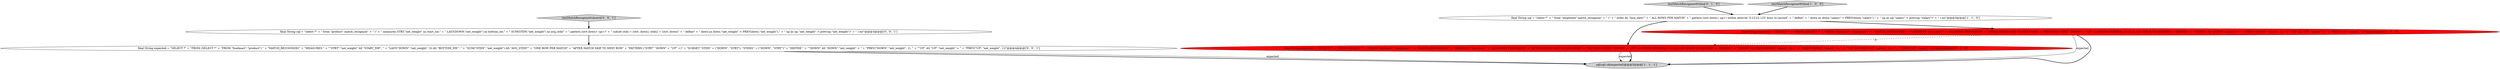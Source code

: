 digraph {
4 [style = filled, label = "final String expected = \"SELECT *\" + \"FROM (SELECT *\" + \"FROM \"foodmart\".\"employee\") \" + \"MATCH_RECOGNIZE(\" + \"ORDER BY \"hire_date\"\" + \"ALL ROWS PER MATCH\" + \"AFTER MATCH SKIP TO NEXT ROW\" + \"PATTERN (\"STRT\" \"DOWN\" + \"UP\" +) WITHIN INTERVAL '3:12:22.123' HOUR TO SECOND\" + \"DEFINE \" + \"\"DOWN\" AS PREV(\"DOWN\".\"salary\", 0) < \" + \"PREV(\"DOWN\".\"salary\", 1), \" + \"\"UP\" AS PREV(\"UP\".\"salary\", 0) > \" + \"PREV(\"UP\".\"salary\", 1))\"@@@4@@@['0', '1', '0']", fillcolor = red, shape = ellipse image = "AAA1AAABBB2BBB"];
6 [style = filled, label = "final String sql = \"select *\" + \" from \"product\" match_recognize\" + \" (\" + \" measures STRT.\"net_weight\" as start_nw,\" + \" LAST(DOWN.\"net_weight\") as bottom_nw,\" + \" SUM(STDN.\"net_weight\") as avg_stdn\" + \" pattern (strt down+ up+)\" + \" subset stdn = (strt, down), stdn2 = (strt, down)\" + \" define\" + \" down as down.\"net_weight\" < PREV(down.\"net_weight\"),\" + \" up as up.\"net_weight\" > prev(up.\"net_weight\")\" + \" ) mr\"@@@3@@@['0', '0', '1']", fillcolor = white, shape = ellipse image = "AAA0AAABBB3BBB"];
7 [style = filled, label = "final String expected = \"SELECT *\" + \"FROM (SELECT *\" + \"FROM \"foodmart\".\"product\") \" + \"MATCH_RECOGNIZE(\" + \"MEASURES \" + \"\"STRT\".\"net_weight\" AS \"START_NW\", \" + \"LAST(\"DOWN\".\"net_weight\", 0) AS \"BOTTOM_NW\", \" + \"SUM(\"STDN\".\"net_weight\") AS \"AVG_STDN\"\" + \"ONE ROW PER MATCH\" + \"AFTER MATCH SKIP TO NEXT ROW\" + \"PATTERN (\"STRT\" \"DOWN\" + \"UP\" +)\" + \"SUBSET \"STDN\" = (\"DOWN\", \"STRT\"), \"STDN2\" = (\"DOWN\", \"STRT\")\" + \"DEFINE \" + \"\"DOWN\" AS \"DOWN\".\"net_weight\" < \" + \"PREV(\"DOWN\".\"net_weight\", 1), \" + \"\"UP\" AS \"UP\".\"net_weight\" > \" + \"PREV(\"UP\".\"net_weight\", 1))\"@@@4@@@['0', '0', '1']", fillcolor = white, shape = ellipse image = "AAA0AAABBB3BBB"];
5 [style = filled, label = "testMatchRecognizeWithin['0', '1', '0']", fillcolor = lightgray, shape = diamond image = "AAA0AAABBB2BBB"];
3 [style = filled, label = "final String expected = \"SELECT *\" + \"FROM (SELECT *\" + \"FROM \"foodmart\".\"employee\") \" + \"MATCH_RECOGNIZE(\" + \"ORDER BY \"hire_date\"\" + \"ALL ROWS PER MATCH\" + \"AFTER MATCH SKIP TO NEXT ROW\" + \"PATTERN (\"STRT\" \"DOWN\" + \"UP\" +) WITHIN INTERVAL '3:12:22.123' HOUR TO SECOND\" + \"DEFINE \" + \"\"DOWN\" AS \"DOWN\".\"salary\" < \" + \"PREV(\"DOWN\".\"salary\", 1), \" + \"\"UP\" AS \"UP\".\"salary\" > \" + \"PREV(\"UP\".\"salary\", 1))\"@@@4@@@['1', '0', '0']", fillcolor = red, shape = ellipse image = "AAA1AAABBB1BBB"];
0 [style = filled, label = "testMatchRecognizeWithin['1', '0', '0']", fillcolor = lightgray, shape = diamond image = "AAA0AAABBB1BBB"];
2 [style = filled, label = "sql(sql).ok(expected)@@@5@@@['1', '1', '1']", fillcolor = lightgray, shape = ellipse image = "AAA0AAABBB1BBB"];
8 [style = filled, label = "testMatchRecognizeSubset4['0', '0', '1']", fillcolor = lightgray, shape = diamond image = "AAA0AAABBB3BBB"];
1 [style = filled, label = "final String sql = \"select *\" + \" from \"employee\" match_recognize\" + \" (\" + \" order by \"hire_date\"\" + \" ALL ROWS PER MATCH\" + \" pattern (strt down+ up+) within interval '3:12:22.123' hour to second\" + \" define\" + \" down as down.\"salary\" < PREV(down.\"salary\"),\" + \" up as up.\"salary\" > prev(up.\"salary\")\" + \" ) mr\"@@@3@@@['1', '1', '0']", fillcolor = white, shape = ellipse image = "AAA0AAABBB1BBB"];
1->3 [style = bold, label=""];
4->2 [style = solid, label="expected"];
3->2 [style = solid, label="expected"];
5->1 [style = bold, label=""];
1->4 [style = bold, label=""];
8->6 [style = bold, label=""];
4->2 [style = bold, label=""];
3->2 [style = bold, label=""];
6->7 [style = bold, label=""];
3->4 [style = dashed, label="0"];
7->2 [style = bold, label=""];
0->1 [style = bold, label=""];
7->2 [style = solid, label="expected"];
}
